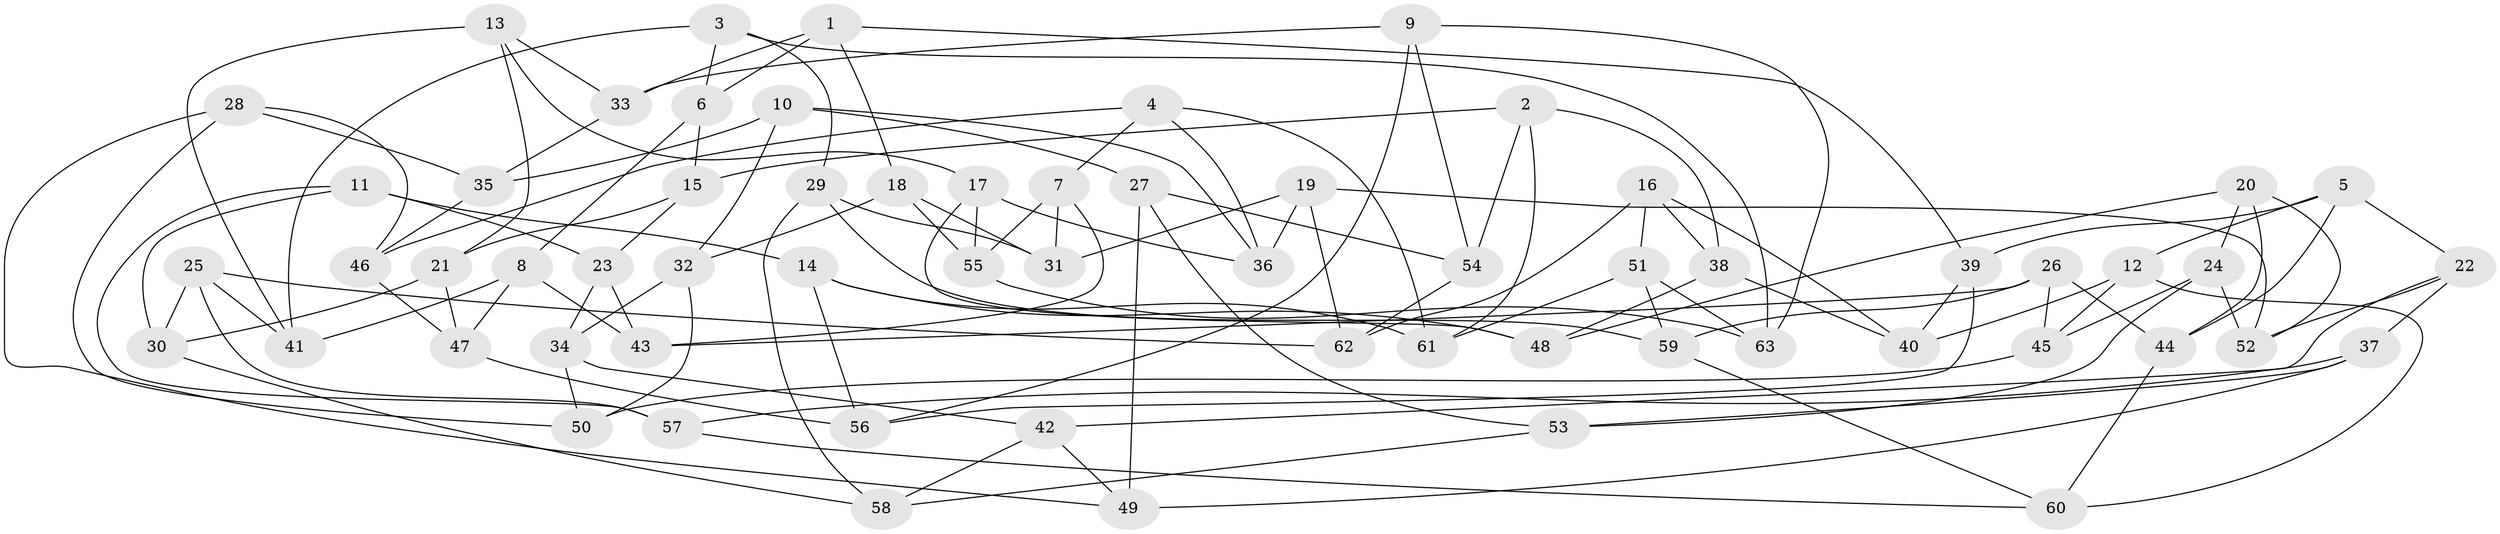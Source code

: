// Generated by graph-tools (version 1.1) at 2025/11/02/27/25 16:11:50]
// undirected, 63 vertices, 126 edges
graph export_dot {
graph [start="1"]
  node [color=gray90,style=filled];
  1;
  2;
  3;
  4;
  5;
  6;
  7;
  8;
  9;
  10;
  11;
  12;
  13;
  14;
  15;
  16;
  17;
  18;
  19;
  20;
  21;
  22;
  23;
  24;
  25;
  26;
  27;
  28;
  29;
  30;
  31;
  32;
  33;
  34;
  35;
  36;
  37;
  38;
  39;
  40;
  41;
  42;
  43;
  44;
  45;
  46;
  47;
  48;
  49;
  50;
  51;
  52;
  53;
  54;
  55;
  56;
  57;
  58;
  59;
  60;
  61;
  62;
  63;
  1 -- 33;
  1 -- 6;
  1 -- 18;
  1 -- 39;
  2 -- 54;
  2 -- 15;
  2 -- 38;
  2 -- 61;
  3 -- 63;
  3 -- 6;
  3 -- 29;
  3 -- 41;
  4 -- 46;
  4 -- 61;
  4 -- 7;
  4 -- 36;
  5 -- 22;
  5 -- 12;
  5 -- 39;
  5 -- 44;
  6 -- 15;
  6 -- 8;
  7 -- 31;
  7 -- 55;
  7 -- 43;
  8 -- 43;
  8 -- 47;
  8 -- 41;
  9 -- 56;
  9 -- 63;
  9 -- 33;
  9 -- 54;
  10 -- 32;
  10 -- 36;
  10 -- 35;
  10 -- 27;
  11 -- 23;
  11 -- 57;
  11 -- 30;
  11 -- 14;
  12 -- 40;
  12 -- 45;
  12 -- 60;
  13 -- 41;
  13 -- 33;
  13 -- 21;
  13 -- 17;
  14 -- 48;
  14 -- 56;
  14 -- 61;
  15 -- 23;
  15 -- 21;
  16 -- 62;
  16 -- 51;
  16 -- 38;
  16 -- 40;
  17 -- 55;
  17 -- 48;
  17 -- 36;
  18 -- 31;
  18 -- 32;
  18 -- 55;
  19 -- 31;
  19 -- 62;
  19 -- 52;
  19 -- 36;
  20 -- 52;
  20 -- 24;
  20 -- 48;
  20 -- 44;
  21 -- 47;
  21 -- 30;
  22 -- 42;
  22 -- 52;
  22 -- 37;
  23 -- 34;
  23 -- 43;
  24 -- 45;
  24 -- 52;
  24 -- 53;
  25 -- 57;
  25 -- 62;
  25 -- 41;
  25 -- 30;
  26 -- 59;
  26 -- 44;
  26 -- 43;
  26 -- 45;
  27 -- 49;
  27 -- 54;
  27 -- 53;
  28 -- 46;
  28 -- 49;
  28 -- 50;
  28 -- 35;
  29 -- 58;
  29 -- 59;
  29 -- 31;
  30 -- 58;
  32 -- 34;
  32 -- 50;
  33 -- 35;
  34 -- 50;
  34 -- 42;
  35 -- 46;
  37 -- 57;
  37 -- 53;
  37 -- 49;
  38 -- 48;
  38 -- 40;
  39 -- 40;
  39 -- 56;
  42 -- 58;
  42 -- 49;
  44 -- 60;
  45 -- 50;
  46 -- 47;
  47 -- 56;
  51 -- 63;
  51 -- 61;
  51 -- 59;
  53 -- 58;
  54 -- 62;
  55 -- 63;
  57 -- 60;
  59 -- 60;
}
